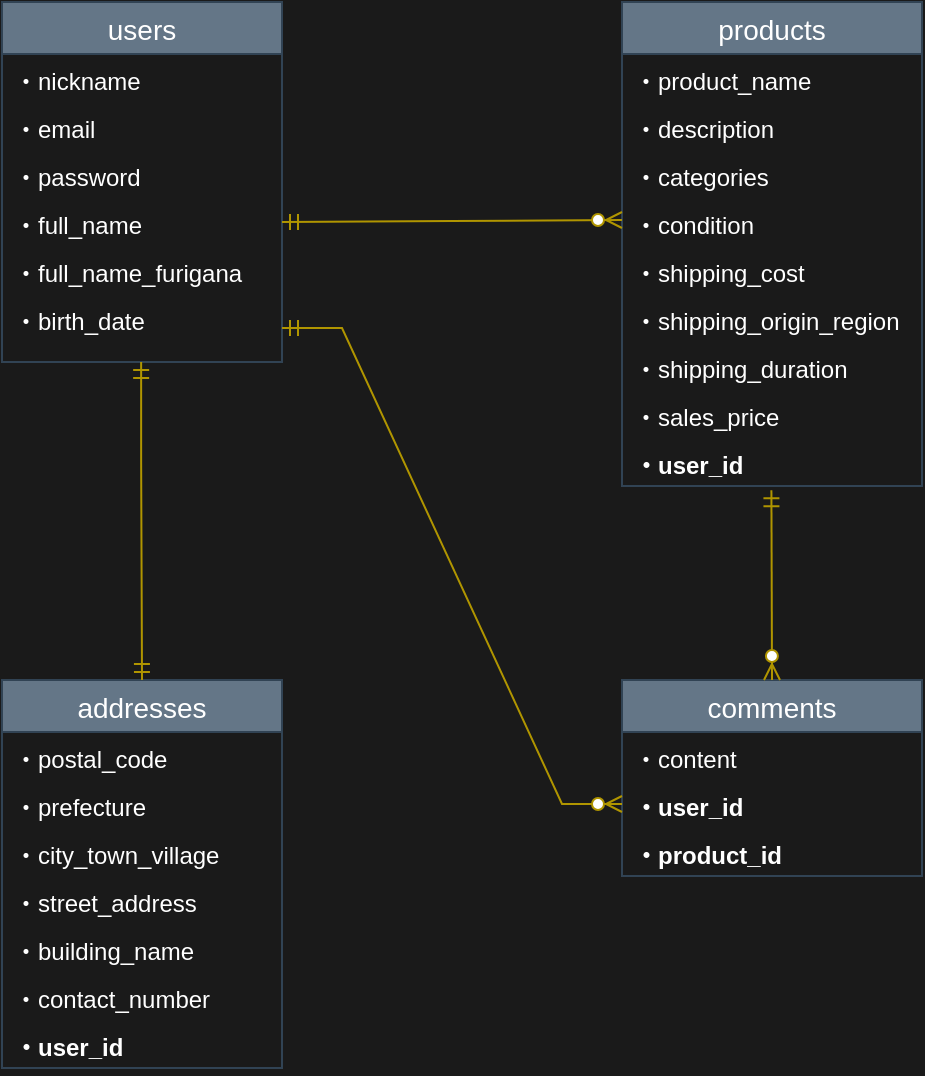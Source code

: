 <mxfile>
    <diagram id="UxOcIvzydderrYuQQbVV" name="ページ1">
        <mxGraphModel dx="612" dy="677" grid="1" gridSize="10" guides="0" tooltips="1" connect="1" arrows="1" fold="1" page="1" pageScale="1" pageWidth="827" pageHeight="1169" background="#1A1A1A" math="0" shadow="0">
            <root>
                <mxCell id="0"/>
                <mxCell id="1" parent="0"/>
                <mxCell id="90jA6NsGdoDW6GEbfOCI-14" value="users" style="swimlane;fontStyle=0;childLayout=stackLayout;horizontal=1;startSize=26;horizontalStack=0;resizeParent=1;resizeParentMax=0;resizeLast=0;collapsible=1;marginBottom=0;align=center;fontSize=14;labelBackgroundColor=none;fillColor=#647687;strokeColor=#314354;fontColor=#ffffff;" vertex="1" parent="1">
                    <mxGeometry x="180" y="21" width="140" height="180" as="geometry"/>
                </mxCell>
                <mxCell id="90jA6NsGdoDW6GEbfOCI-28" value="・nickname" style="text;strokeColor=none;fillColor=none;spacingLeft=4;spacingRight=4;overflow=hidden;rotatable=0;points=[[0,0.5],[1,0.5]];portConstraint=eastwest;fontSize=12;fontColor=#FFFFFF;" vertex="1" parent="90jA6NsGdoDW6GEbfOCI-14">
                    <mxGeometry y="26" width="140" height="24" as="geometry"/>
                </mxCell>
                <mxCell id="90jA6NsGdoDW6GEbfOCI-32" value="・email" style="text;strokeColor=none;fillColor=none;spacingLeft=4;spacingRight=4;overflow=hidden;rotatable=0;points=[[0,0.5],[1,0.5]];portConstraint=eastwest;fontSize=12;fontColor=#FFFFFF;" vertex="1" parent="90jA6NsGdoDW6GEbfOCI-14">
                    <mxGeometry y="50" width="140" height="24" as="geometry"/>
                </mxCell>
                <mxCell id="90jA6NsGdoDW6GEbfOCI-33" value="・password" style="text;strokeColor=none;fillColor=none;spacingLeft=4;spacingRight=4;overflow=hidden;rotatable=0;points=[[0,0.5],[1,0.5]];portConstraint=eastwest;fontSize=12;fontColor=#FFFFFF;" vertex="1" parent="90jA6NsGdoDW6GEbfOCI-14">
                    <mxGeometry y="74" width="140" height="24" as="geometry"/>
                </mxCell>
                <mxCell id="90jA6NsGdoDW6GEbfOCI-35" value="・full_name" style="text;strokeColor=none;fillColor=none;spacingLeft=4;spacingRight=4;overflow=hidden;rotatable=0;points=[[0,0.5],[1,0.5]];portConstraint=eastwest;fontSize=12;fontColor=#FFFFFF;" vertex="1" parent="90jA6NsGdoDW6GEbfOCI-14">
                    <mxGeometry y="98" width="140" height="24" as="geometry"/>
                </mxCell>
                <mxCell id="90jA6NsGdoDW6GEbfOCI-108" value="・full_name_furigana" style="text;strokeColor=none;fillColor=none;spacingLeft=4;spacingRight=4;overflow=hidden;rotatable=0;points=[[0,0.5],[1,0.5]];portConstraint=eastwest;fontSize=12;fontColor=#FFFFFF;" vertex="1" parent="90jA6NsGdoDW6GEbfOCI-14">
                    <mxGeometry y="122" width="140" height="24" as="geometry"/>
                </mxCell>
                <mxCell id="90jA6NsGdoDW6GEbfOCI-29" value="・birth_date" style="text;strokeColor=none;fillColor=none;spacingLeft=4;spacingRight=4;overflow=hidden;rotatable=0;points=[[0,0.5],[1,0.5]];portConstraint=eastwest;fontSize=12;fontColor=#FFFFFF;" vertex="1" parent="90jA6NsGdoDW6GEbfOCI-14">
                    <mxGeometry y="146" width="140" height="34" as="geometry"/>
                </mxCell>
                <mxCell id="90jA6NsGdoDW6GEbfOCI-43" value="products" style="swimlane;fontStyle=0;childLayout=stackLayout;horizontal=1;startSize=26;horizontalStack=0;resizeParent=1;resizeParentMax=0;resizeLast=0;collapsible=1;marginBottom=0;align=center;fontSize=14;labelBackgroundColor=none;fontColor=#ffffff;fillColor=#647687;strokeColor=#314354;" vertex="1" parent="1">
                    <mxGeometry x="490" y="21" width="150" height="242" as="geometry"/>
                </mxCell>
                <mxCell id="90jA6NsGdoDW6GEbfOCI-45" value="・product_name" style="text;strokeColor=none;fillColor=none;spacingLeft=4;spacingRight=4;overflow=hidden;rotatable=0;points=[[0,0.5],[1,0.5]];portConstraint=eastwest;fontSize=12;fontColor=#FFFFFF;" vertex="1" parent="90jA6NsGdoDW6GEbfOCI-43">
                    <mxGeometry y="26" width="150" height="24" as="geometry"/>
                </mxCell>
                <mxCell id="90jA6NsGdoDW6GEbfOCI-47" value="・description" style="text;strokeColor=none;fillColor=none;spacingLeft=4;spacingRight=4;overflow=hidden;rotatable=0;points=[[0,0.5],[1,0.5]];portConstraint=eastwest;fontSize=12;fontColor=#FFFFFF;" vertex="1" parent="90jA6NsGdoDW6GEbfOCI-43">
                    <mxGeometry y="50" width="150" height="24" as="geometry"/>
                </mxCell>
                <mxCell id="90jA6NsGdoDW6GEbfOCI-50" value="・categories" style="text;strokeColor=none;fillColor=none;spacingLeft=4;spacingRight=4;overflow=hidden;rotatable=0;points=[[0,0.5],[1,0.5]];portConstraint=eastwest;fontSize=12;fontColor=#FFFFFF;" vertex="1" parent="90jA6NsGdoDW6GEbfOCI-43">
                    <mxGeometry y="74" width="150" height="24" as="geometry"/>
                </mxCell>
                <mxCell id="90jA6NsGdoDW6GEbfOCI-51" value="・condition" style="text;strokeColor=none;fillColor=none;spacingLeft=4;spacingRight=4;overflow=hidden;rotatable=0;points=[[0,0.5],[1,0.5]];portConstraint=eastwest;fontSize=12;fontColor=#FFFFFF;" vertex="1" parent="90jA6NsGdoDW6GEbfOCI-43">
                    <mxGeometry y="98" width="150" height="24" as="geometry"/>
                </mxCell>
                <mxCell id="90jA6NsGdoDW6GEbfOCI-52" value="・shipping_cost" style="text;strokeColor=none;fillColor=none;spacingLeft=4;spacingRight=4;overflow=hidden;rotatable=0;points=[[0,0.5],[1,0.5]];portConstraint=eastwest;fontSize=12;fontColor=#FFFFFF;" vertex="1" parent="90jA6NsGdoDW6GEbfOCI-43">
                    <mxGeometry y="122" width="150" height="24" as="geometry"/>
                </mxCell>
                <mxCell id="90jA6NsGdoDW6GEbfOCI-53" value="・shipping_origin_region" style="text;strokeColor=none;fillColor=none;spacingLeft=4;spacingRight=4;overflow=hidden;rotatable=0;points=[[0,0.5],[1,0.5]];portConstraint=eastwest;fontSize=12;fontColor=#FFFFFF;" vertex="1" parent="90jA6NsGdoDW6GEbfOCI-43">
                    <mxGeometry y="146" width="150" height="24" as="geometry"/>
                </mxCell>
                <mxCell id="90jA6NsGdoDW6GEbfOCI-54" value="・shipping_duration" style="text;strokeColor=none;fillColor=none;spacingLeft=4;spacingRight=4;overflow=hidden;rotatable=0;points=[[0,0.5],[1,0.5]];portConstraint=eastwest;fontSize=12;fontStyle=0;fontColor=#FFFFFF;" vertex="1" parent="90jA6NsGdoDW6GEbfOCI-43">
                    <mxGeometry y="170" width="150" height="24" as="geometry"/>
                </mxCell>
                <mxCell id="90jA6NsGdoDW6GEbfOCI-129" value="・sales_price" style="text;strokeColor=none;fillColor=none;spacingLeft=4;spacingRight=4;overflow=hidden;rotatable=0;points=[[0,0.5],[1,0.5]];portConstraint=eastwest;fontSize=12;fontStyle=0;fontColor=#FFFFFF;" vertex="1" parent="90jA6NsGdoDW6GEbfOCI-43">
                    <mxGeometry y="194" width="150" height="24" as="geometry"/>
                </mxCell>
                <mxCell id="90jA6NsGdoDW6GEbfOCI-131" value="・user_id" style="text;strokeColor=none;fillColor=none;spacingLeft=4;spacingRight=4;overflow=hidden;rotatable=0;points=[[0,0.5],[1,0.5]];portConstraint=eastwest;fontSize=12;fontStyle=1;fontColor=#FFFFFF;" vertex="1" parent="90jA6NsGdoDW6GEbfOCI-43">
                    <mxGeometry y="218" width="150" height="24" as="geometry"/>
                </mxCell>
                <mxCell id="90jA6NsGdoDW6GEbfOCI-55" value="addresses" style="swimlane;fontStyle=0;childLayout=stackLayout;horizontal=1;startSize=26;horizontalStack=0;resizeParent=1;resizeParentMax=0;resizeLast=0;collapsible=1;marginBottom=0;align=center;fontSize=14;fontColor=#ffffff;labelBackgroundColor=none;fillColor=#647687;strokeColor=#314354;" vertex="1" parent="1">
                    <mxGeometry x="180" y="360" width="140" height="194" as="geometry"/>
                </mxCell>
                <mxCell id="90jA6NsGdoDW6GEbfOCI-56" value="・postal_code" style="text;strokeColor=none;fillColor=none;spacingLeft=4;spacingRight=4;overflow=hidden;rotatable=0;points=[[0,0.5],[1,0.5]];portConstraint=eastwest;fontSize=12;fontColor=#FFFFFF;" vertex="1" parent="90jA6NsGdoDW6GEbfOCI-55">
                    <mxGeometry y="26" width="140" height="24" as="geometry"/>
                </mxCell>
                <mxCell id="90jA6NsGdoDW6GEbfOCI-62" value="・prefecture" style="text;strokeColor=none;fillColor=none;spacingLeft=4;spacingRight=4;overflow=hidden;rotatable=0;points=[[0,0.5],[1,0.5]];portConstraint=eastwest;fontSize=12;fontColor=#FFFFFF;" vertex="1" parent="90jA6NsGdoDW6GEbfOCI-55">
                    <mxGeometry y="50" width="140" height="24" as="geometry"/>
                </mxCell>
                <mxCell id="90jA6NsGdoDW6GEbfOCI-72" value="・city_town_village" style="text;strokeColor=none;fillColor=none;spacingLeft=4;spacingRight=4;overflow=hidden;rotatable=0;points=[[0,0.5],[1,0.5]];portConstraint=eastwest;fontSize=12;fontColor=#FFFFFF;" vertex="1" parent="90jA6NsGdoDW6GEbfOCI-55">
                    <mxGeometry y="74" width="140" height="24" as="geometry"/>
                </mxCell>
                <mxCell id="90jA6NsGdoDW6GEbfOCI-73" value="・street_address" style="text;strokeColor=none;fillColor=none;spacingLeft=4;spacingRight=4;overflow=hidden;rotatable=0;points=[[0,0.5],[1,0.5]];portConstraint=eastwest;fontSize=12;fontColor=#FFFFFF;" vertex="1" parent="90jA6NsGdoDW6GEbfOCI-55">
                    <mxGeometry y="98" width="140" height="24" as="geometry"/>
                </mxCell>
                <mxCell id="90jA6NsGdoDW6GEbfOCI-74" value="・building_name" style="text;strokeColor=none;fillColor=none;spacingLeft=4;spacingRight=4;overflow=hidden;rotatable=0;points=[[0,0.5],[1,0.5]];portConstraint=eastwest;fontSize=12;fontColor=#FFFFFF;" vertex="1" parent="90jA6NsGdoDW6GEbfOCI-55">
                    <mxGeometry y="122" width="140" height="24" as="geometry"/>
                </mxCell>
                <mxCell id="90jA6NsGdoDW6GEbfOCI-63" value="・contact_number" style="text;strokeColor=none;fillColor=none;spacingLeft=4;spacingRight=4;overflow=hidden;rotatable=0;points=[[0,0.5],[1,0.5]];portConstraint=eastwest;fontSize=12;fontColor=#FFFFFF;" vertex="1" parent="90jA6NsGdoDW6GEbfOCI-55">
                    <mxGeometry y="146" width="140" height="24" as="geometry"/>
                </mxCell>
                <mxCell id="90jA6NsGdoDW6GEbfOCI-134" value="・user_id" style="text;strokeColor=none;fillColor=none;spacingLeft=4;spacingRight=4;overflow=hidden;rotatable=0;points=[[0,0.5],[1,0.5]];portConstraint=eastwest;fontSize=12;fontStyle=1;fontColor=#FFFFFF;" vertex="1" parent="90jA6NsGdoDW6GEbfOCI-55">
                    <mxGeometry y="170" width="140" height="24" as="geometry"/>
                </mxCell>
                <mxCell id="90jA6NsGdoDW6GEbfOCI-66" value="comments" style="swimlane;fontStyle=0;childLayout=stackLayout;horizontal=1;startSize=26;horizontalStack=0;resizeParent=1;resizeParentMax=0;resizeLast=0;collapsible=1;marginBottom=0;align=center;fontSize=14;fontColor=#ffffff;labelBackgroundColor=none;fillColor=#647687;strokeColor=#314354;" vertex="1" parent="1">
                    <mxGeometry x="490" y="360" width="150" height="98" as="geometry"/>
                </mxCell>
                <mxCell id="90jA6NsGdoDW6GEbfOCI-67" value="・content" style="text;strokeColor=none;fillColor=none;spacingLeft=4;spacingRight=4;overflow=hidden;rotatable=0;points=[[0,0.5],[1,0.5]];portConstraint=eastwest;fontSize=12;fontColor=#FFFFFF;" vertex="1" parent="90jA6NsGdoDW6GEbfOCI-66">
                    <mxGeometry y="26" width="150" height="24" as="geometry"/>
                </mxCell>
                <mxCell id="90jA6NsGdoDW6GEbfOCI-68" value="・user_id" style="text;strokeColor=none;fillColor=none;spacingLeft=4;spacingRight=4;overflow=hidden;rotatable=0;points=[[0,0.5],[1,0.5]];portConstraint=eastwest;fontSize=12;fontStyle=1;fontColor=#FFFFFF;" vertex="1" parent="90jA6NsGdoDW6GEbfOCI-66">
                    <mxGeometry y="50" width="150" height="24" as="geometry"/>
                </mxCell>
                <mxCell id="90jA6NsGdoDW6GEbfOCI-71" value="・product_id" style="text;strokeColor=none;fillColor=none;spacingLeft=4;spacingRight=4;overflow=hidden;rotatable=0;points=[[0,0.5],[1,0.5]];portConstraint=eastwest;fontSize=12;fontStyle=1;fontColor=#FFFFFF;" vertex="1" parent="90jA6NsGdoDW6GEbfOCI-66">
                    <mxGeometry y="74" width="150" height="24" as="geometry"/>
                </mxCell>
                <mxCell id="90jA6NsGdoDW6GEbfOCI-100" value="" style="edgeStyle=entityRelationEdgeStyle;fontSize=12;html=1;endArrow=ERzeroToMany;startArrow=ERmandOne;curved=1;exitX=1;exitY=0.5;exitDx=0;exitDy=0;fontColor=#FFFFFF;labelBorderColor=#FF8000;fillColor=#e3c800;strokeColor=#B09500;" edge="1" parent="1" source="90jA6NsGdoDW6GEbfOCI-35">
                    <mxGeometry width="100" height="100" relative="1" as="geometry">
                        <mxPoint x="310" y="166" as="sourcePoint"/>
                        <mxPoint x="490" y="130" as="targetPoint"/>
                    </mxGeometry>
                </mxCell>
                <mxCell id="90jA6NsGdoDW6GEbfOCI-101" value="" style="edgeStyle=entityRelationEdgeStyle;fontSize=12;html=1;endArrow=ERzeroToMany;startArrow=ERmandOne;entryX=0;entryY=0.5;entryDx=0;entryDy=0;rounded=0;exitX=1;exitY=0.5;exitDx=0;exitDy=0;fontColor=#FFFFFF;labelBorderColor=#FF8000;fillColor=#e3c800;strokeColor=#B09500;" edge="1" parent="1" source="90jA6NsGdoDW6GEbfOCI-29" target="90jA6NsGdoDW6GEbfOCI-68">
                    <mxGeometry width="100" height="100" relative="1" as="geometry">
                        <mxPoint x="350" y="200" as="sourcePoint"/>
                        <mxPoint x="490" y="220" as="targetPoint"/>
                    </mxGeometry>
                </mxCell>
                <mxCell id="90jA6NsGdoDW6GEbfOCI-135" value="" style="fontSize=12;html=1;endArrow=ERmandOne;startArrow=ERmandOne;rounded=0;entryX=0.5;entryY=0;entryDx=0;entryDy=0;fontColor=#FFFFFF;labelBorderColor=#FF8000;fillColor=#e3c800;strokeColor=#B09500;" edge="1" parent="1" target="90jA6NsGdoDW6GEbfOCI-55">
                    <mxGeometry width="100" height="100" relative="1" as="geometry">
                        <mxPoint x="249.57" y="201" as="sourcePoint"/>
                        <mxPoint x="249.57" y="291" as="targetPoint"/>
                        <Array as="points">
                            <mxPoint x="249.57" y="251"/>
                        </Array>
                    </mxGeometry>
                </mxCell>
                <mxCell id="90jA6NsGdoDW6GEbfOCI-136" value="" style="fontSize=12;html=1;endArrow=ERzeroToMany;startArrow=ERmandOne;rounded=0;entryX=0.5;entryY=0;entryDx=0;entryDy=0;exitX=0.498;exitY=1.087;exitDx=0;exitDy=0;exitPerimeter=0;fontColor=#FFFFFF;labelBorderColor=#FF8000;fillColor=#e3c800;strokeColor=#B09500;" edge="1" parent="1" source="90jA6NsGdoDW6GEbfOCI-131" target="90jA6NsGdoDW6GEbfOCI-66">
                    <mxGeometry width="100" height="100" relative="1" as="geometry">
                        <mxPoint x="565" y="320" as="sourcePoint"/>
                        <mxPoint x="565" y="360" as="targetPoint"/>
                    </mxGeometry>
                </mxCell>
            </root>
        </mxGraphModel>
    </diagram>
</mxfile>